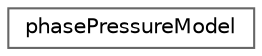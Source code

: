 digraph "Graphical Class Hierarchy"
{
 // LATEX_PDF_SIZE
  bgcolor="transparent";
  edge [fontname=Helvetica,fontsize=10,labelfontname=Helvetica,labelfontsize=10];
  node [fontname=Helvetica,fontsize=10,shape=box,height=0.2,width=0.4];
  rankdir="LR";
  Node0 [id="Node000000",label="phasePressureModel",height=0.2,width=0.4,color="grey40", fillcolor="white", style="filled",URL="$classFoam_1_1phasePressureModel.html",tooltip="Particle-particle phase-pressure RAS model."];
}
